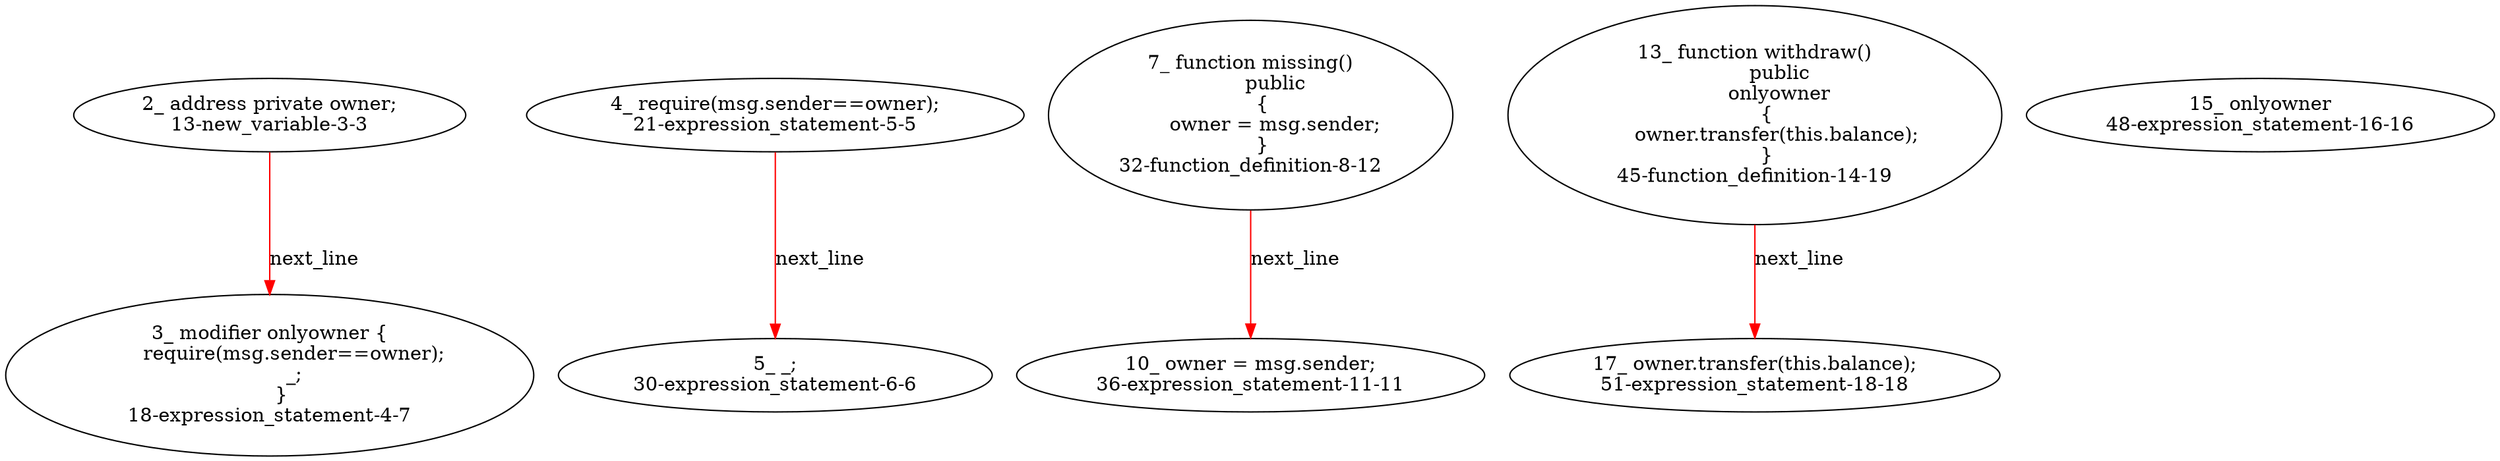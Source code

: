 digraph  {
13 [code="address private owner;", label="2_ address private owner;\n13-new_variable-3-3", method="", type_label=new_variable];
18 [code="modifier onlyowner {\n        require(msg.sender==owner);\n        _;\n    }", label="3_ modifier onlyowner {\n        require(msg.sender==owner);\n        _;\n    }\n18-expression_statement-4-7", method="", type_label=expression_statement];
21 [code="require(msg.sender==owner);", label="4_ require(msg.sender==owner);\n21-expression_statement-5-5", method="", type_label=expression_statement];
30 [code="_;", label="5_ _;\n30-expression_statement-6-6", method="", type_label=expression_statement];
32 [code="function missing()\n        public\n    {\n        owner = msg.sender;\n    }", label="7_ function missing()\n        public\n    {\n        owner = msg.sender;\n    }\n32-function_definition-8-12", method="missing()", type_label=function_definition];
36 [code="owner = msg.sender;", label="10_ owner = msg.sender;\n36-expression_statement-11-11", method="missing()", type_label=expression_statement];
45 [code="function withdraw()\n        public\n        onlyowner\n    {\n       owner.transfer(this.balance);\n    }", label="13_ function withdraw()\n        public\n        onlyowner\n    {\n       owner.transfer(this.balance);\n    }\n45-function_definition-14-19", method="withdraw()", type_label=function_definition];
48 [code=onlyowner, label="15_ onlyowner\n48-expression_statement-16-16", method="withdraw()", type_label=expression_statement];
51 [code="owner.transfer(this.balance);", label="17_ owner.transfer(this.balance);\n51-expression_statement-18-18", method="withdraw()", type_label=expression_statement];
13 -> 18  [color=red, controlflow_type=next_line, edge_type=CFG_edge, key=0, label=next_line];
21 -> 30  [color=red, controlflow_type=next_line, edge_type=CFG_edge, key=0, label=next_line];
32 -> 36  [color=red, controlflow_type=next_line, edge_type=CFG_edge, key=0, label=next_line];
45 -> 51  [color=red, controlflow_type=next_line, edge_type=CFG_edge, key=0, label=next_line];
}
